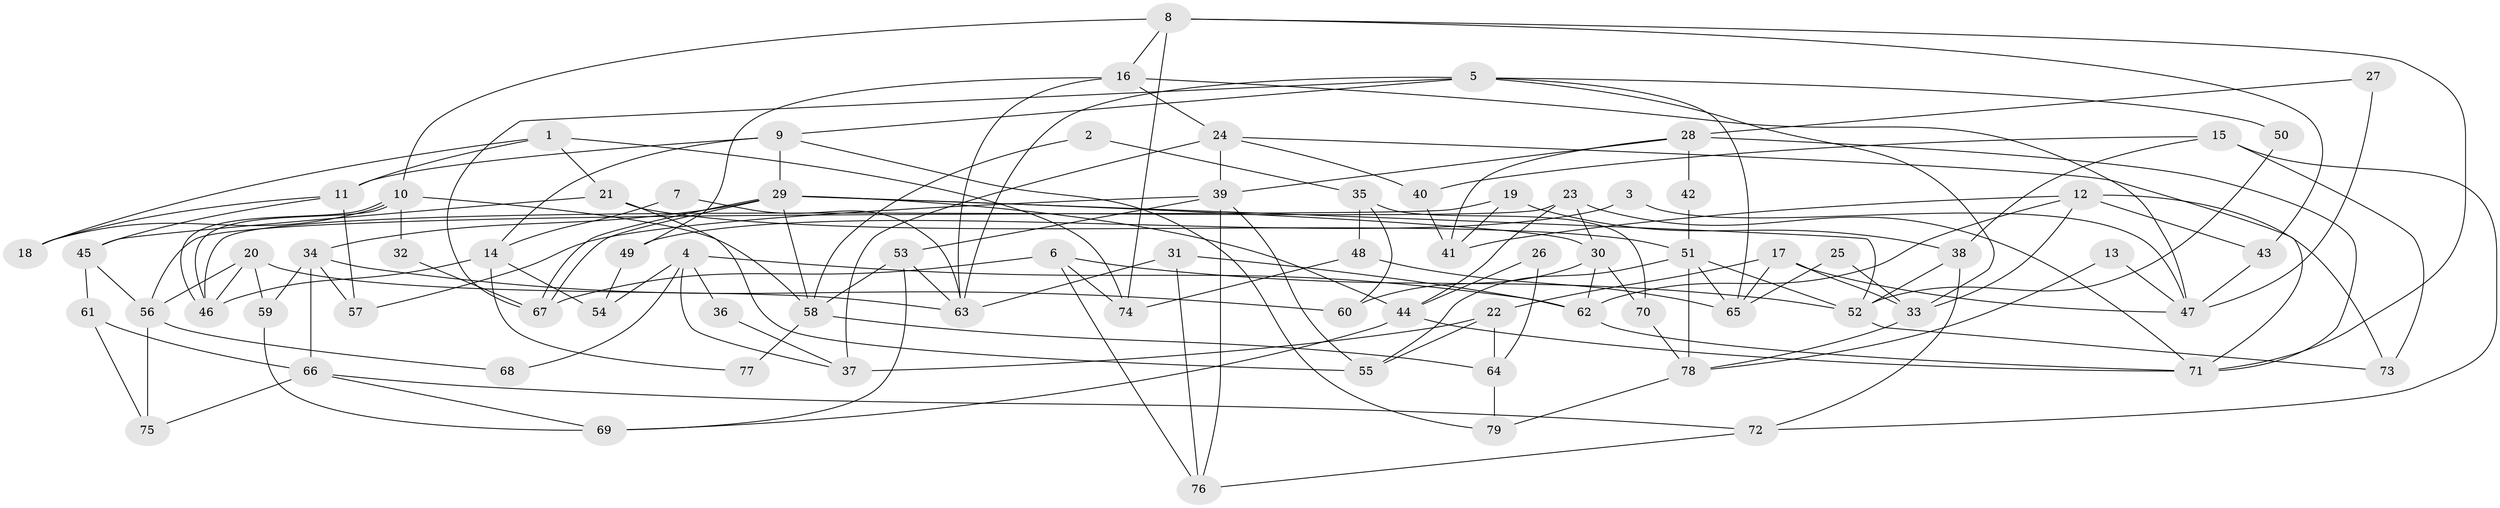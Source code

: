 // Generated by graph-tools (version 1.1) at 2025/11/02/27/25 16:11:23]
// undirected, 79 vertices, 158 edges
graph export_dot {
graph [start="1"]
  node [color=gray90,style=filled];
  1;
  2;
  3;
  4;
  5;
  6;
  7;
  8;
  9;
  10;
  11;
  12;
  13;
  14;
  15;
  16;
  17;
  18;
  19;
  20;
  21;
  22;
  23;
  24;
  25;
  26;
  27;
  28;
  29;
  30;
  31;
  32;
  33;
  34;
  35;
  36;
  37;
  38;
  39;
  40;
  41;
  42;
  43;
  44;
  45;
  46;
  47;
  48;
  49;
  50;
  51;
  52;
  53;
  54;
  55;
  56;
  57;
  58;
  59;
  60;
  61;
  62;
  63;
  64;
  65;
  66;
  67;
  68;
  69;
  70;
  71;
  72;
  73;
  74;
  75;
  76;
  77;
  78;
  79;
  1 -- 11;
  1 -- 18;
  1 -- 21;
  1 -- 74;
  2 -- 58;
  2 -- 35;
  3 -- 49;
  3 -- 47;
  4 -- 62;
  4 -- 37;
  4 -- 36;
  4 -- 54;
  4 -- 68;
  5 -- 65;
  5 -- 63;
  5 -- 9;
  5 -- 33;
  5 -- 50;
  5 -- 67;
  6 -- 52;
  6 -- 67;
  6 -- 74;
  6 -- 76;
  7 -- 14;
  7 -- 63;
  8 -- 74;
  8 -- 71;
  8 -- 10;
  8 -- 16;
  8 -- 43;
  9 -- 29;
  9 -- 11;
  9 -- 14;
  9 -- 79;
  10 -- 46;
  10 -- 46;
  10 -- 18;
  10 -- 32;
  10 -- 58;
  11 -- 57;
  11 -- 18;
  11 -- 45;
  12 -- 41;
  12 -- 62;
  12 -- 33;
  12 -- 43;
  12 -- 73;
  13 -- 47;
  13 -- 78;
  14 -- 46;
  14 -- 54;
  14 -- 77;
  15 -- 38;
  15 -- 72;
  15 -- 40;
  15 -- 73;
  16 -- 63;
  16 -- 24;
  16 -- 47;
  16 -- 49;
  17 -- 33;
  17 -- 47;
  17 -- 22;
  17 -- 65;
  19 -- 38;
  19 -- 41;
  19 -- 56;
  20 -- 63;
  20 -- 46;
  20 -- 56;
  20 -- 59;
  21 -- 45;
  21 -- 51;
  21 -- 55;
  22 -- 55;
  22 -- 37;
  22 -- 64;
  23 -- 30;
  23 -- 44;
  23 -- 46;
  23 -- 71;
  24 -- 39;
  24 -- 37;
  24 -- 40;
  24 -- 71;
  25 -- 65;
  25 -- 33;
  26 -- 64;
  26 -- 44;
  27 -- 47;
  27 -- 28;
  28 -- 71;
  28 -- 39;
  28 -- 41;
  28 -- 42;
  29 -- 67;
  29 -- 67;
  29 -- 58;
  29 -- 30;
  29 -- 34;
  29 -- 44;
  29 -- 52;
  30 -- 70;
  30 -- 60;
  30 -- 62;
  31 -- 62;
  31 -- 76;
  31 -- 63;
  32 -- 67;
  33 -- 78;
  34 -- 66;
  34 -- 57;
  34 -- 59;
  34 -- 60;
  35 -- 60;
  35 -- 48;
  35 -- 70;
  36 -- 37;
  38 -- 52;
  38 -- 72;
  39 -- 55;
  39 -- 53;
  39 -- 57;
  39 -- 76;
  40 -- 41;
  42 -- 51;
  43 -- 47;
  44 -- 71;
  44 -- 69;
  45 -- 56;
  45 -- 61;
  48 -- 74;
  48 -- 65;
  49 -- 54;
  50 -- 52;
  51 -- 52;
  51 -- 55;
  51 -- 65;
  51 -- 78;
  52 -- 73;
  53 -- 58;
  53 -- 69;
  53 -- 63;
  56 -- 68;
  56 -- 75;
  58 -- 64;
  58 -- 77;
  59 -- 69;
  61 -- 75;
  61 -- 66;
  62 -- 71;
  64 -- 79;
  66 -- 69;
  66 -- 72;
  66 -- 75;
  70 -- 78;
  72 -- 76;
  78 -- 79;
}
